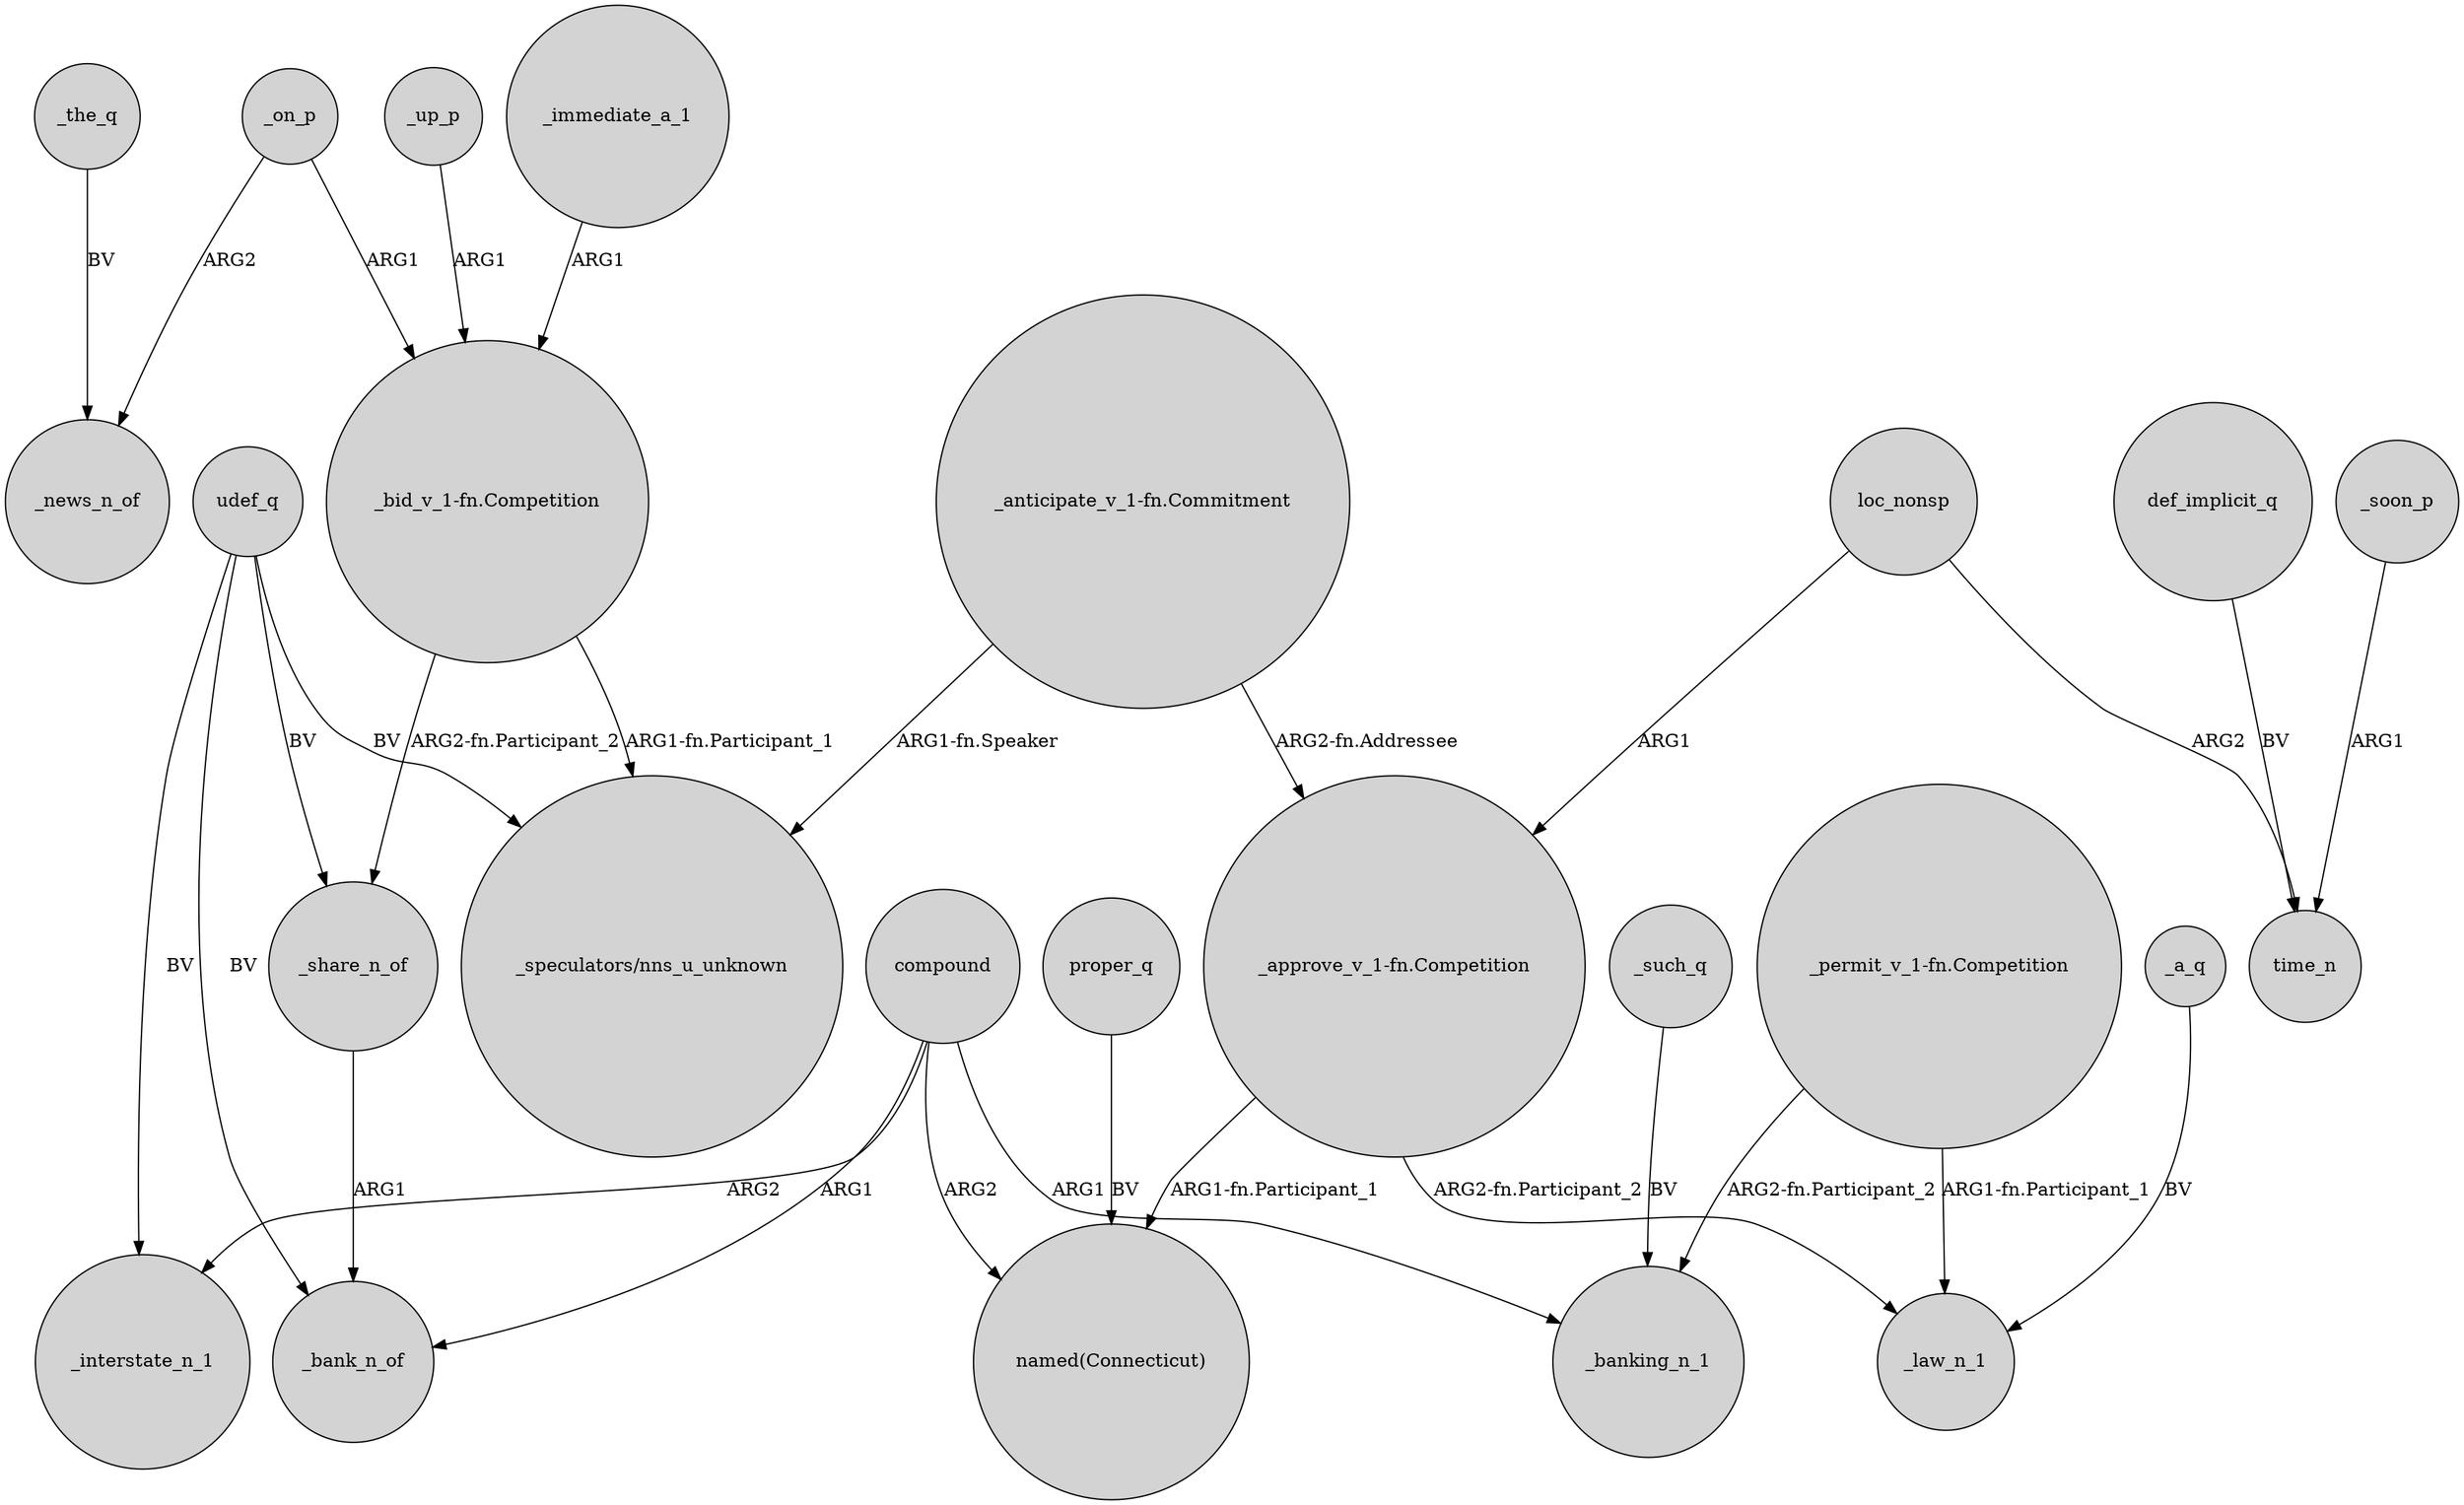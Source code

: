 digraph {
	node [shape=circle style=filled]
	"_bid_v_1-fn.Competition" -> _share_n_of [label="ARG2-fn.Participant_2"]
	udef_q -> _bank_n_of [label=BV]
	proper_q -> "named(Connecticut)" [label=BV]
	compound -> _banking_n_1 [label=ARG1]
	"_permit_v_1-fn.Competition" -> _banking_n_1 [label="ARG2-fn.Participant_2"]
	_on_p -> _news_n_of [label=ARG2]
	compound -> "named(Connecticut)" [label=ARG2]
	"_approve_v_1-fn.Competition" -> _law_n_1 [label="ARG2-fn.Participant_2"]
	"_bid_v_1-fn.Competition" -> "_speculators/nns_u_unknown" [label="ARG1-fn.Participant_1"]
	"_approve_v_1-fn.Competition" -> "named(Connecticut)" [label="ARG1-fn.Participant_1"]
	udef_q -> _interstate_n_1 [label=BV]
	loc_nonsp -> time_n [label=ARG2]
	"_anticipate_v_1-fn.Commitment" -> "_approve_v_1-fn.Competition" [label="ARG2-fn.Addressee"]
	def_implicit_q -> time_n [label=BV]
	compound -> _interstate_n_1 [label=ARG2]
	_the_q -> _news_n_of [label=BV]
	compound -> _bank_n_of [label=ARG1]
	_a_q -> _law_n_1 [label=BV]
	loc_nonsp -> "_approve_v_1-fn.Competition" [label=ARG1]
	_immediate_a_1 -> "_bid_v_1-fn.Competition" [label=ARG1]
	udef_q -> _share_n_of [label=BV]
	_soon_p -> time_n [label=ARG1]
	_share_n_of -> _bank_n_of [label=ARG1]
	udef_q -> "_speculators/nns_u_unknown" [label=BV]
	_such_q -> _banking_n_1 [label=BV]
	"_anticipate_v_1-fn.Commitment" -> "_speculators/nns_u_unknown" [label="ARG1-fn.Speaker"]
	_on_p -> "_bid_v_1-fn.Competition" [label=ARG1]
	"_permit_v_1-fn.Competition" -> _law_n_1 [label="ARG1-fn.Participant_1"]
	_up_p -> "_bid_v_1-fn.Competition" [label=ARG1]
}
